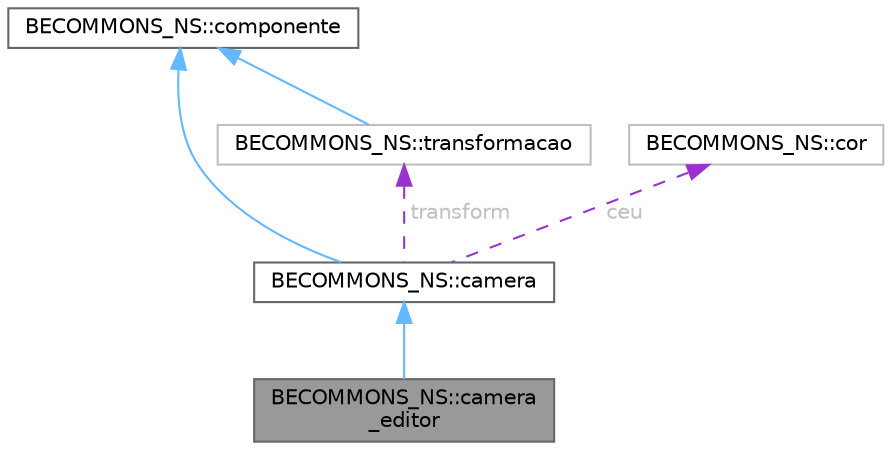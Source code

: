 digraph "BECOMMONS_NS::camera_editor"
{
 // LATEX_PDF_SIZE
  bgcolor="transparent";
  edge [fontname=Helvetica,fontsize=10,labelfontname=Helvetica,labelfontsize=10];
  node [fontname=Helvetica,fontsize=10,shape=box,height=0.2,width=0.4];
  Node1 [id="Node000001",label="BECOMMONS_NS::camera\l_editor",height=0.2,width=0.4,color="gray40", fillcolor="grey60", style="filled", fontcolor="black",tooltip=" "];
  Node2 -> Node1 [id="edge1_Node000001_Node000002",dir="back",color="steelblue1",style="solid",tooltip=" "];
  Node2 [id="Node000002",label="BECOMMONS_NS::camera",height=0.2,width=0.4,color="gray40", fillcolor="white", style="filled",URL="$db/dc5/structBECOMMONS__NS_1_1camera.html",tooltip="componente que facilita a manipuacao da matriz de visualizacao e projeco"];
  Node3 -> Node2 [id="edge2_Node000002_Node000003",dir="back",color="steelblue1",style="solid",tooltip=" "];
  Node3 [id="Node000003",label="BECOMMONS_NS::componente",height=0.2,width=0.4,color="gray40", fillcolor="white", style="filled",URL="$d9/d85/structBECOMMONS__NS_1_1componente.html",tooltip="base para as funcionalidades da engine"];
  Node4 -> Node2 [id="edge3_Node000002_Node000004",dir="back",color="darkorchid3",style="dashed",tooltip=" ",label=" ceu",fontcolor="grey" ];
  Node4 [id="Node000004",label="BECOMMONS_NS::cor",height=0.2,width=0.4,color="grey75", fillcolor="white", style="filled",URL="$df/df9/structBECOMMONS__NS_1_1cor.html",tooltip=" "];
  Node5 -> Node2 [id="edge4_Node000002_Node000005",dir="back",color="darkorchid3",style="dashed",tooltip=" ",label=" transform",fontcolor="grey" ];
  Node5 [id="Node000005",label="BECOMMONS_NS::transformacao",height=0.2,width=0.4,color="grey75", fillcolor="white", style="filled",URL="$de/dbc/classBECOMMONS__NS_1_1transformacao.html",tooltip=" "];
  Node3 -> Node5 [id="edge5_Node000005_Node000003",dir="back",color="steelblue1",style="solid",tooltip=" "];
}
